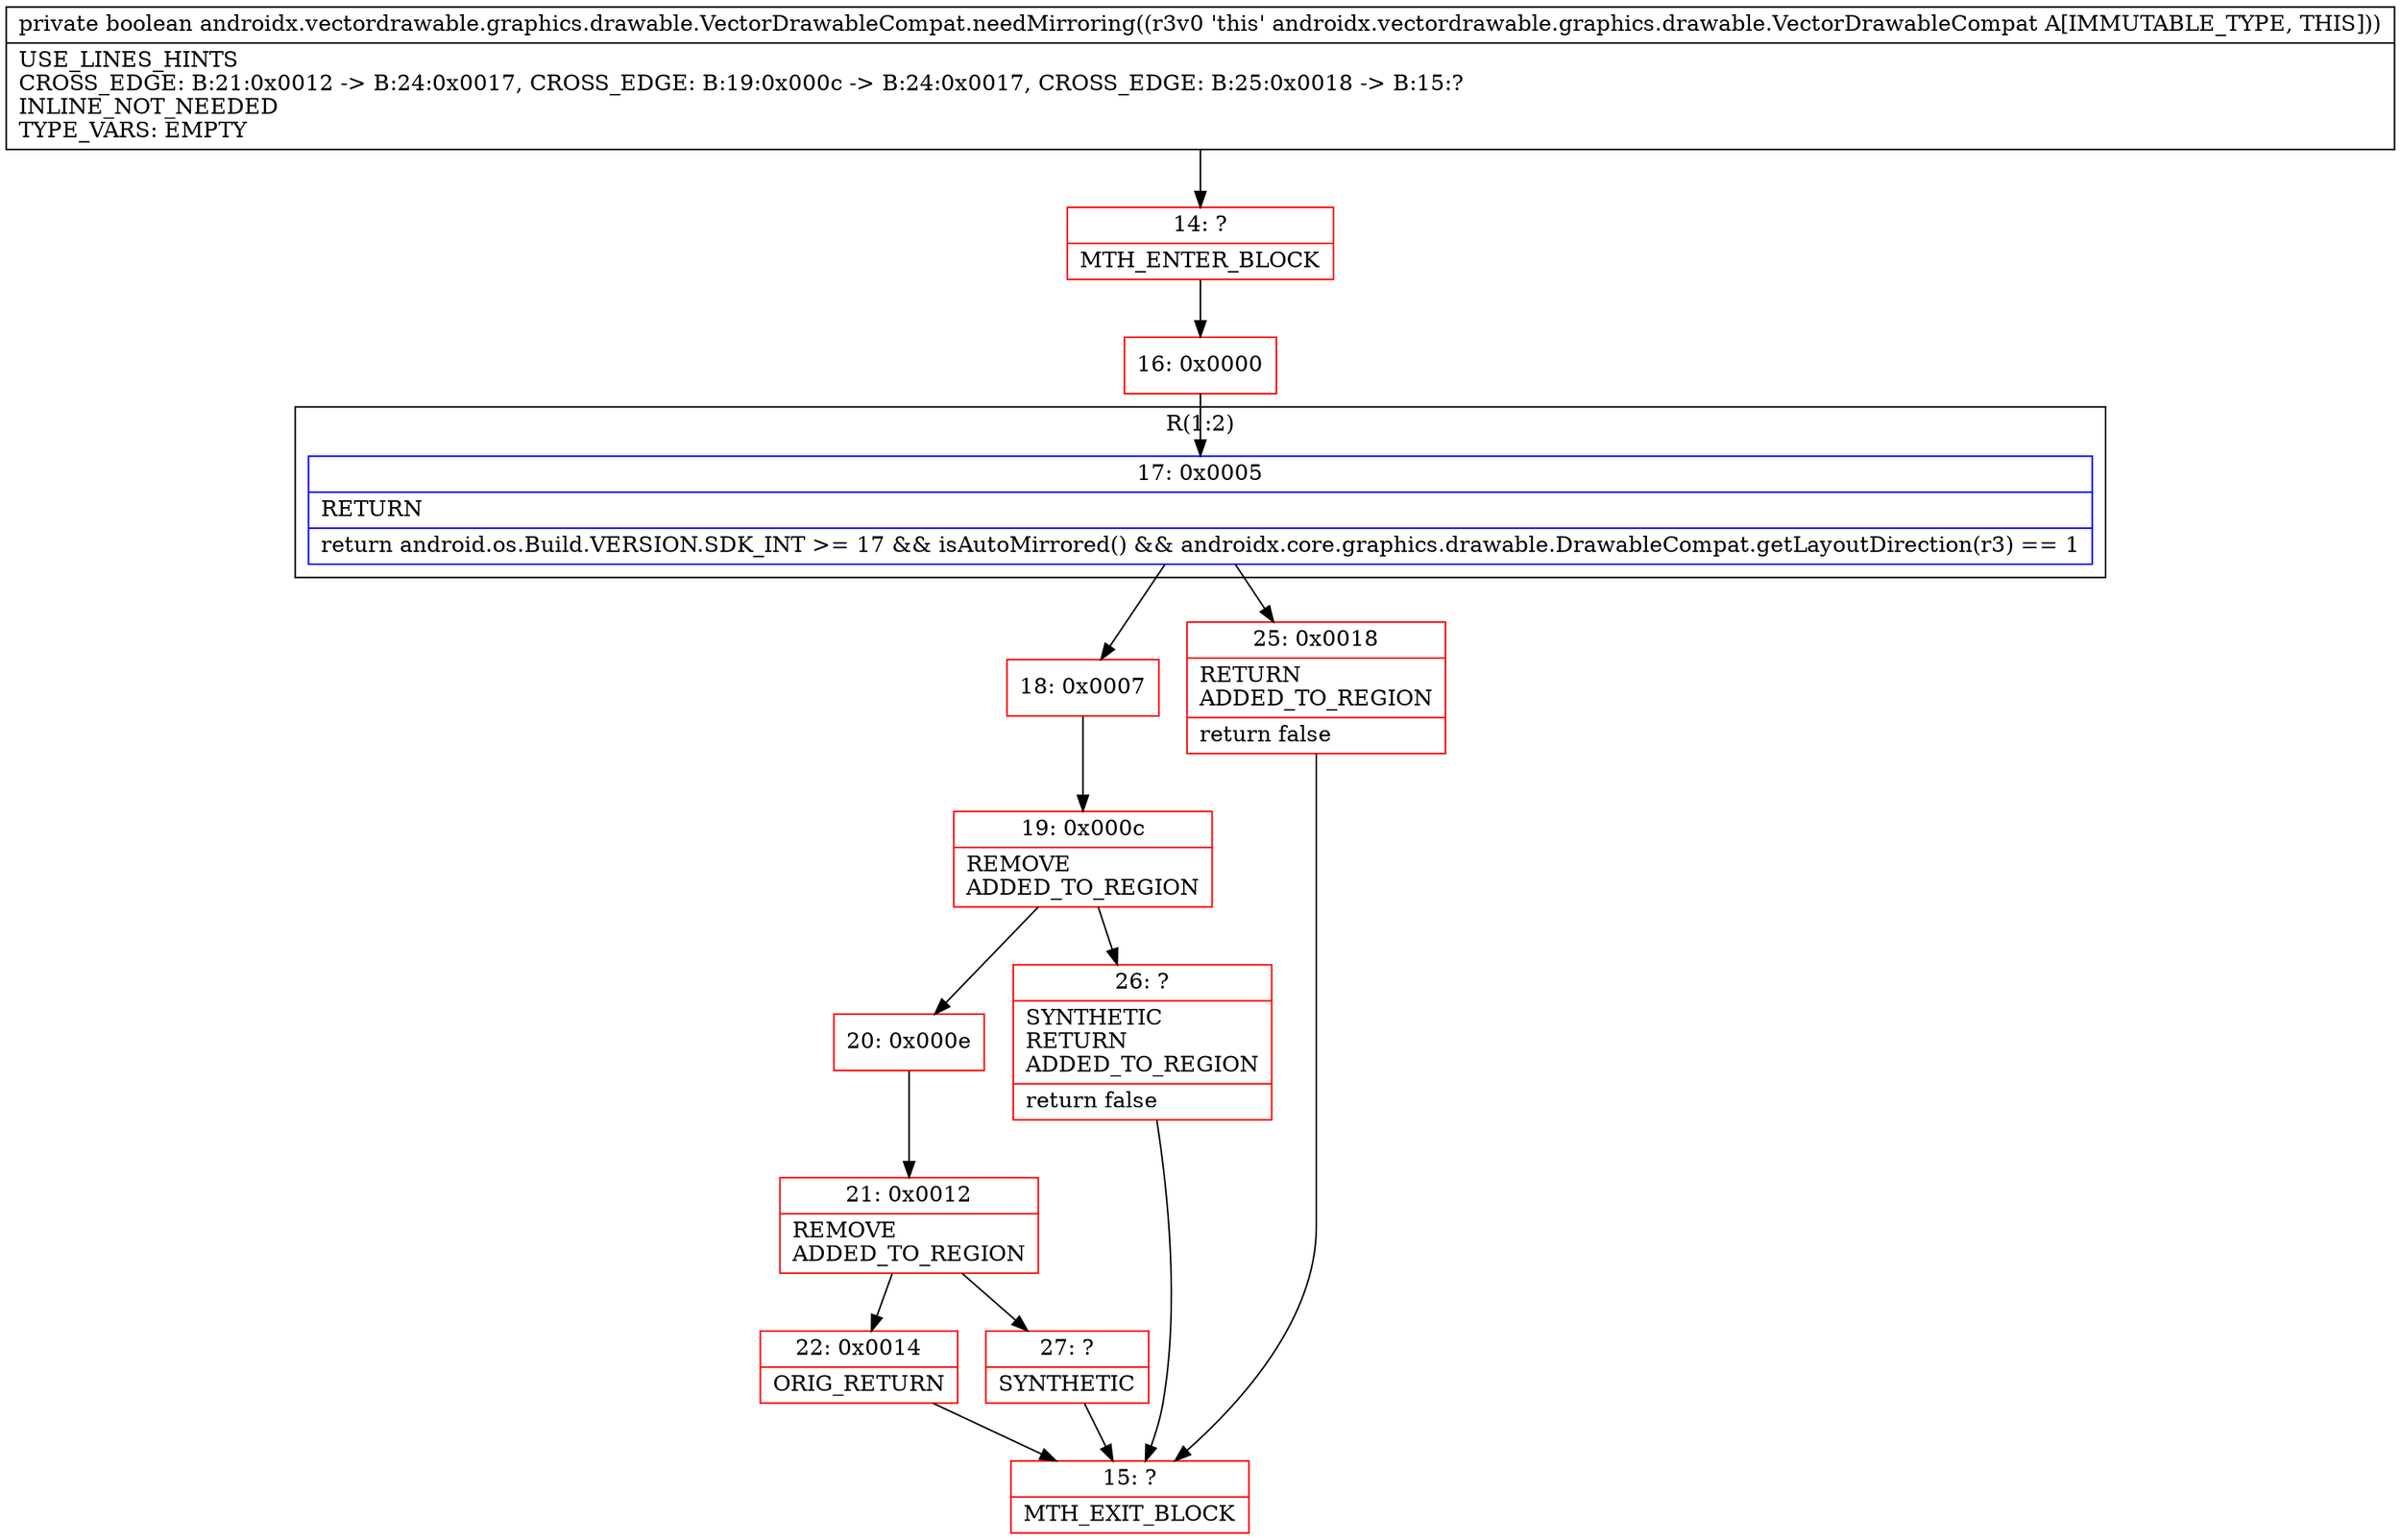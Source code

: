 digraph "CFG forandroidx.vectordrawable.graphics.drawable.VectorDrawableCompat.needMirroring()Z" {
subgraph cluster_Region_1771903780 {
label = "R(1:2)";
node [shape=record,color=blue];
Node_17 [shape=record,label="{17\:\ 0x0005|RETURN\l|return android.os.Build.VERSION.SDK_INT \>= 17 && isAutoMirrored() && androidx.core.graphics.drawable.DrawableCompat.getLayoutDirection(r3) == 1\l}"];
}
Node_14 [shape=record,color=red,label="{14\:\ ?|MTH_ENTER_BLOCK\l}"];
Node_16 [shape=record,color=red,label="{16\:\ 0x0000}"];
Node_18 [shape=record,color=red,label="{18\:\ 0x0007}"];
Node_19 [shape=record,color=red,label="{19\:\ 0x000c|REMOVE\lADDED_TO_REGION\l}"];
Node_20 [shape=record,color=red,label="{20\:\ 0x000e}"];
Node_21 [shape=record,color=red,label="{21\:\ 0x0012|REMOVE\lADDED_TO_REGION\l}"];
Node_22 [shape=record,color=red,label="{22\:\ 0x0014|ORIG_RETURN\l}"];
Node_15 [shape=record,color=red,label="{15\:\ ?|MTH_EXIT_BLOCK\l}"];
Node_27 [shape=record,color=red,label="{27\:\ ?|SYNTHETIC\l}"];
Node_26 [shape=record,color=red,label="{26\:\ ?|SYNTHETIC\lRETURN\lADDED_TO_REGION\l|return false\l}"];
Node_25 [shape=record,color=red,label="{25\:\ 0x0018|RETURN\lADDED_TO_REGION\l|return false\l}"];
MethodNode[shape=record,label="{private boolean androidx.vectordrawable.graphics.drawable.VectorDrawableCompat.needMirroring((r3v0 'this' androidx.vectordrawable.graphics.drawable.VectorDrawableCompat A[IMMUTABLE_TYPE, THIS]))  | USE_LINES_HINTS\lCROSS_EDGE: B:21:0x0012 \-\> B:24:0x0017, CROSS_EDGE: B:19:0x000c \-\> B:24:0x0017, CROSS_EDGE: B:25:0x0018 \-\> B:15:?\lINLINE_NOT_NEEDED\lTYPE_VARS: EMPTY\l}"];
MethodNode -> Node_14;Node_17 -> Node_18;
Node_17 -> Node_25;
Node_14 -> Node_16;
Node_16 -> Node_17;
Node_18 -> Node_19;
Node_19 -> Node_20;
Node_19 -> Node_26;
Node_20 -> Node_21;
Node_21 -> Node_22;
Node_21 -> Node_27;
Node_22 -> Node_15;
Node_27 -> Node_15;
Node_26 -> Node_15;
Node_25 -> Node_15;
}


